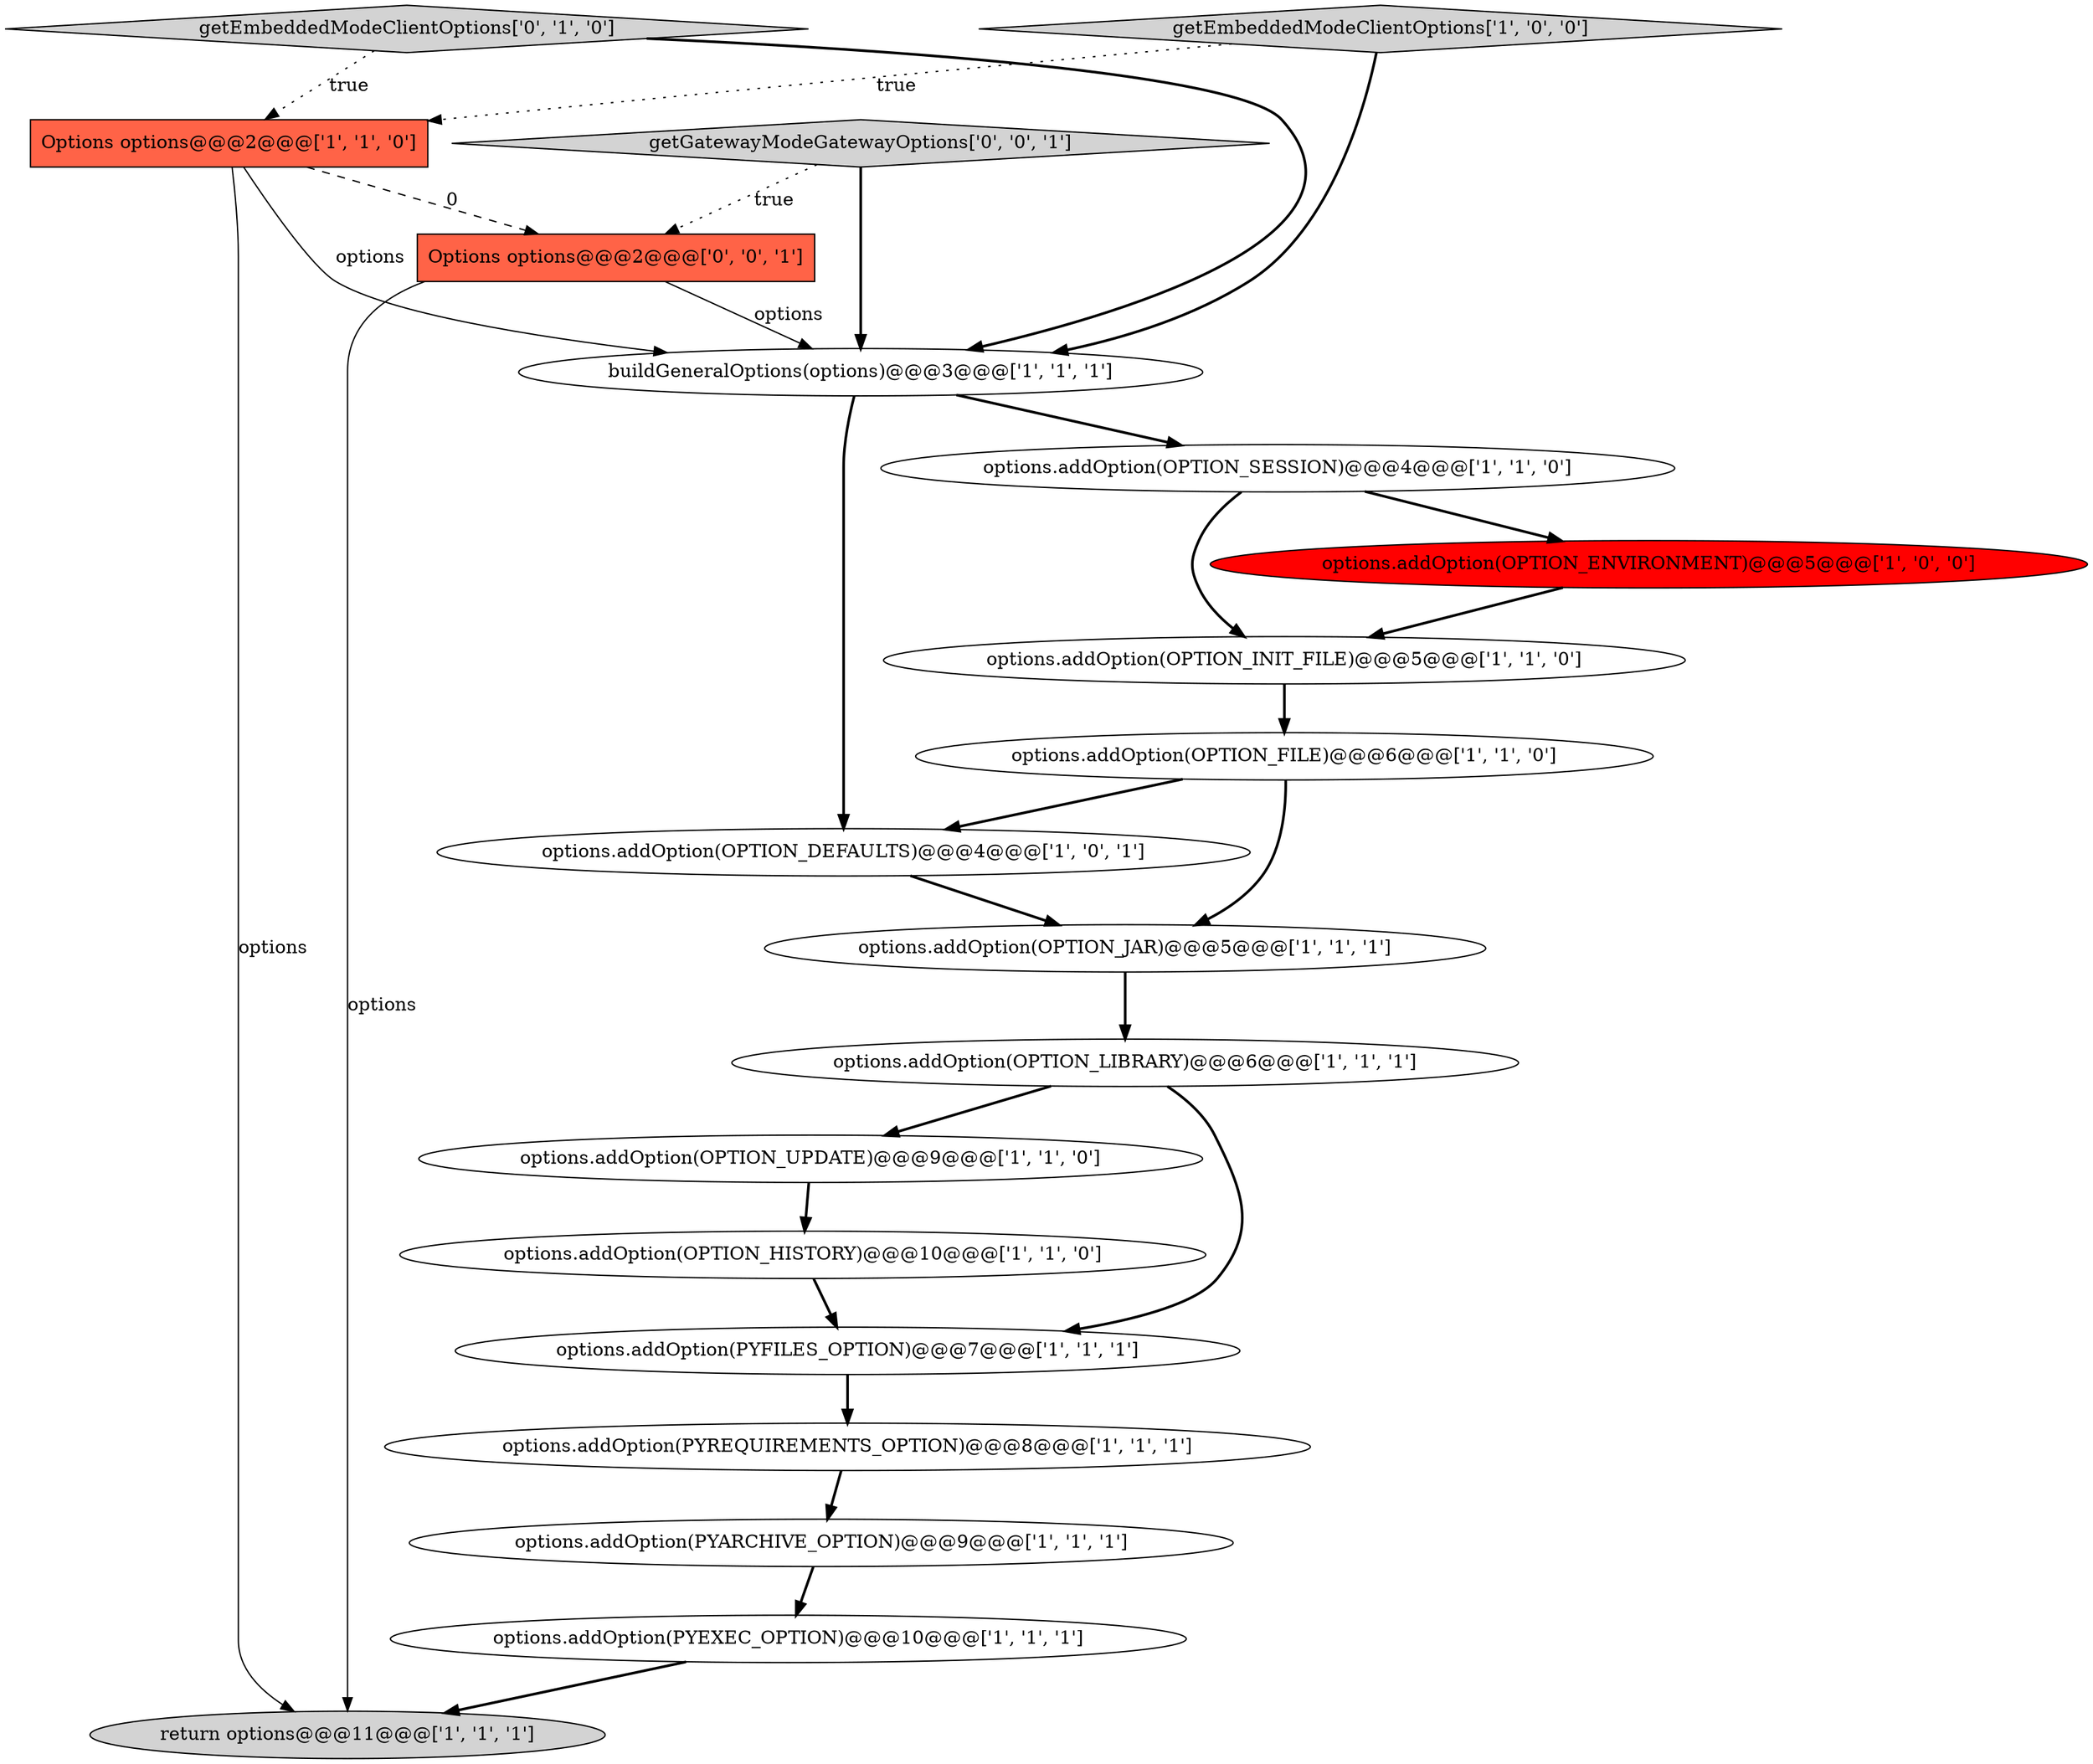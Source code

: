 digraph {
13 [style = filled, label = "buildGeneralOptions(options)@@@3@@@['1', '1', '1']", fillcolor = white, shape = ellipse image = "AAA0AAABBB1BBB"];
15 [style = filled, label = "options.addOption(OPTION_INIT_FILE)@@@5@@@['1', '1', '0']", fillcolor = white, shape = ellipse image = "AAA0AAABBB1BBB"];
16 [style = filled, label = "options.addOption(OPTION_UPDATE)@@@9@@@['1', '1', '0']", fillcolor = white, shape = ellipse image = "AAA0AAABBB1BBB"];
12 [style = filled, label = "options.addOption(PYARCHIVE_OPTION)@@@9@@@['1', '1', '1']", fillcolor = white, shape = ellipse image = "AAA0AAABBB1BBB"];
19 [style = filled, label = "Options options@@@2@@@['0', '0', '1']", fillcolor = tomato, shape = box image = "AAA0AAABBB3BBB"];
0 [style = filled, label = "options.addOption(OPTION_LIBRARY)@@@6@@@['1', '1', '1']", fillcolor = white, shape = ellipse image = "AAA0AAABBB1BBB"];
7 [style = filled, label = "return options@@@11@@@['1', '1', '1']", fillcolor = lightgray, shape = ellipse image = "AAA0AAABBB1BBB"];
18 [style = filled, label = "getGatewayModeGatewayOptions['0', '0', '1']", fillcolor = lightgray, shape = diamond image = "AAA0AAABBB3BBB"];
8 [style = filled, label = "options.addOption(PYFILES_OPTION)@@@7@@@['1', '1', '1']", fillcolor = white, shape = ellipse image = "AAA0AAABBB1BBB"];
6 [style = filled, label = "options.addOption(OPTION_ENVIRONMENT)@@@5@@@['1', '0', '0']", fillcolor = red, shape = ellipse image = "AAA1AAABBB1BBB"];
3 [style = filled, label = "getEmbeddedModeClientOptions['1', '0', '0']", fillcolor = lightgray, shape = diamond image = "AAA0AAABBB1BBB"];
5 [style = filled, label = "options.addOption(OPTION_DEFAULTS)@@@4@@@['1', '0', '1']", fillcolor = white, shape = ellipse image = "AAA0AAABBB1BBB"];
2 [style = filled, label = "options.addOption(PYREQUIREMENTS_OPTION)@@@8@@@['1', '1', '1']", fillcolor = white, shape = ellipse image = "AAA0AAABBB1BBB"];
9 [style = filled, label = "options.addOption(PYEXEC_OPTION)@@@10@@@['1', '1', '1']", fillcolor = white, shape = ellipse image = "AAA0AAABBB1BBB"];
10 [style = filled, label = "options.addOption(OPTION_JAR)@@@5@@@['1', '1', '1']", fillcolor = white, shape = ellipse image = "AAA0AAABBB1BBB"];
17 [style = filled, label = "getEmbeddedModeClientOptions['0', '1', '0']", fillcolor = lightgray, shape = diamond image = "AAA0AAABBB2BBB"];
4 [style = filled, label = "options.addOption(OPTION_FILE)@@@6@@@['1', '1', '0']", fillcolor = white, shape = ellipse image = "AAA0AAABBB1BBB"];
14 [style = filled, label = "options.addOption(OPTION_SESSION)@@@4@@@['1', '1', '0']", fillcolor = white, shape = ellipse image = "AAA0AAABBB1BBB"];
1 [style = filled, label = "Options options@@@2@@@['1', '1', '0']", fillcolor = tomato, shape = box image = "AAA0AAABBB1BBB"];
11 [style = filled, label = "options.addOption(OPTION_HISTORY)@@@10@@@['1', '1', '0']", fillcolor = white, shape = ellipse image = "AAA0AAABBB1BBB"];
4->10 [style = bold, label=""];
5->10 [style = bold, label=""];
0->16 [style = bold, label=""];
16->11 [style = bold, label=""];
1->7 [style = solid, label="options"];
17->1 [style = dotted, label="true"];
1->19 [style = dashed, label="0"];
18->19 [style = dotted, label="true"];
9->7 [style = bold, label=""];
12->9 [style = bold, label=""];
19->13 [style = solid, label="options"];
6->15 [style = bold, label=""];
2->12 [style = bold, label=""];
1->13 [style = solid, label="options"];
8->2 [style = bold, label=""];
10->0 [style = bold, label=""];
15->4 [style = bold, label=""];
0->8 [style = bold, label=""];
18->13 [style = bold, label=""];
13->5 [style = bold, label=""];
3->13 [style = bold, label=""];
11->8 [style = bold, label=""];
19->7 [style = solid, label="options"];
14->15 [style = bold, label=""];
17->13 [style = bold, label=""];
13->14 [style = bold, label=""];
4->5 [style = bold, label=""];
14->6 [style = bold, label=""];
3->1 [style = dotted, label="true"];
}
